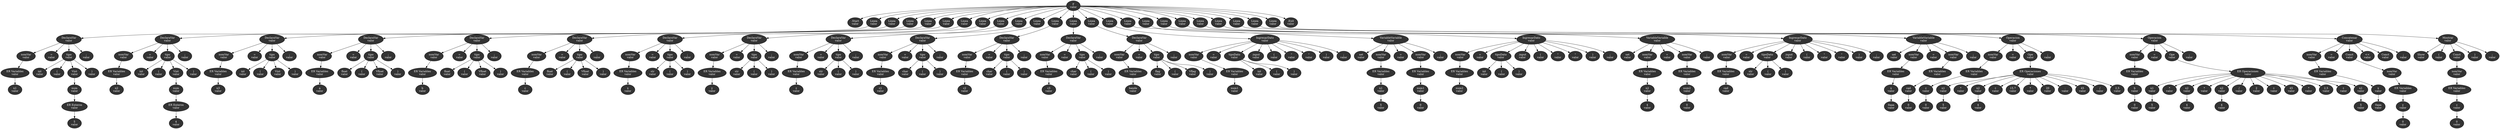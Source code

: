 // Arbol
digraph {
	1 [label="F
valor" fillcolor="#333333" fontcolor=white style=filled]
	11 [label=".Start
valor" fillcolor="#333333" fontcolor=white style=filled]
	1 -> 11
	12 [label="Linea
valor" fillcolor="#333333" fontcolor=white style=filled]
	1 -> 12
	13 [label="Linea
valor" fillcolor="#333333" fontcolor=white style=filled]
	1 -> 13
	14 [label="Linea
valor" fillcolor="#333333" fontcolor=white style=filled]
	1 -> 14
	15 [label="Linea
valor" fillcolor="#333333" fontcolor=white style=filled]
	1 -> 15
	16 [label="Linea
valor" fillcolor="#333333" fontcolor=white style=filled]
	1 -> 16
	17 [label="Linea
valor" fillcolor="#333333" fontcolor=white style=filled]
	1 -> 17
	18 [label="Linea
valor" fillcolor="#333333" fontcolor=white style=filled]
	1 -> 18
	19 [label="Linea
valor" fillcolor="#333333" fontcolor=white style=filled]
	1 -> 19
	"1a" [label="Linea
valor" fillcolor="#333333" fontcolor=white style=filled]
	1 -> "1a"
	"1b" [label="Linea
valor" fillcolor="#333333" fontcolor=white style=filled]
	1 -> "1b"
	"1c" [label="Linea
valor" fillcolor="#333333" fontcolor=white style=filled]
	1 -> "1c"
	"1d" [label="Linea
valor" fillcolor="#333333" fontcolor=white style=filled]
	1 -> "1d"
	"1e" [label="Linea
valor" fillcolor="#333333" fontcolor=white style=filled]
	1 -> "1e"
	"1f" [label="Linea
valor" fillcolor="#333333" fontcolor=white style=filled]
	1 -> "1f"
	"1g" [label="Linea
valor" fillcolor="#333333" fontcolor=white style=filled]
	1 -> "1g"
	"1h" [label="Linea
valor" fillcolor="#333333" fontcolor=white style=filled]
	1 -> "1h"
	"1i" [label="Linea
valor" fillcolor="#333333" fontcolor=white style=filled]
	1 -> "1i"
	"1j" [label="Linea
valor" fillcolor="#333333" fontcolor=white style=filled]
	1 -> "1j"
	"1k" [label="Linea
valor" fillcolor="#333333" fontcolor=white style=filled]
	1 -> "1k"
	"1l" [label="Linea
valor" fillcolor="#333333" fontcolor=white style=filled]
	1 -> "1l"
	"1m" [label="Linea
valor" fillcolor="#333333" fontcolor=white style=filled]
	1 -> "1m"
	"1n" [label="Linea
valor" fillcolor="#333333" fontcolor=white style=filled]
	1 -> "1n"
	"1o" [label="Linea
valor" fillcolor="#333333" fontcolor=white style=filled]
	1 -> "1o"
	"1p" [label=".Exit
valor" fillcolor="#333333" fontcolor=white style=filled]
	1 -> "1p"
	121 [label="DeclaraVar
valor" fillcolor="#333333" fontcolor=white style=filled]
	12 -> 121
	131 [label="DeclaraVar
valor" fillcolor="#333333" fontcolor=white style=filled]
	13 -> 131
	141 [label="DeclaraVar
valor" fillcolor="#333333" fontcolor=white style=filled]
	14 -> 141
	151 [label="DeclaraVar
valor" fillcolor="#333333" fontcolor=white style=filled]
	15 -> 151
	161 [label="DeclaraVar
valor" fillcolor="#333333" fontcolor=white style=filled]
	16 -> 161
	171 [label="DeclaraVar
valor" fillcolor="#333333" fontcolor=white style=filled]
	17 -> 171
	181 [label="DeclaraVar
valor" fillcolor="#333333" fontcolor=white style=filled]
	18 -> 181
	191 [label="DeclaraVar
valor" fillcolor="#333333" fontcolor=white style=filled]
	19 -> 191
	"1a1" [label="DeclaraVar
valor" fillcolor="#333333" fontcolor=white style=filled]
	"1a" -> "1a1"
	"1b1" [label="DeclaraVar
valor" fillcolor="#333333" fontcolor=white style=filled]
	"1b" -> "1b1"
	"1c1" [label="DeclaraVar
valor" fillcolor="#333333" fontcolor=white style=filled]
	"1c" -> "1c1"
	"1d1" [label="DeclaraVar
valor" fillcolor="#333333" fontcolor=white style=filled]
	"1d" -> "1d1"
	"1e1" [label="DeclaraVar
valor" fillcolor="#333333" fontcolor=white style=filled]
	"1e" -> "1e1"
	"1f1" [label="IngresarDato
valor" fillcolor="#333333" fontcolor=white style=filled]
	"1f" -> "1f1"
	"1g1" [label="VariableVariable
valor" fillcolor="#333333" fontcolor=white style=filled]
	"1g" -> "1g1"
	"1h1" [label="IngresarDato
valor" fillcolor="#333333" fontcolor=white style=filled]
	"1h" -> "1h1"
	"1i1" [label="VariableVariable
valor" fillcolor="#333333" fontcolor=white style=filled]
	"1i" -> "1i1"
	"1j1" [label="IngresarDato
valor" fillcolor="#333333" fontcolor=white style=filled]
	"1j" -> "1j1"
	"1k1" [label="VariableVariable
valor" fillcolor="#333333" fontcolor=white style=filled]
	"1k" -> "1k1"
	"1l1" [label="Operacion
valor" fillcolor="#333333" fontcolor=white style=filled]
	"1l" -> "1l1"
	"1m1" [label="Operacion
valor" fillcolor="#333333" fontcolor=white style=filled]
	"1m" -> "1m1"
	"1n1" [label="Concatenar
valor" fillcolor="#333333" fontcolor=white style=filled]
	"1n" -> "1n1"
	"1o1" [label="Mostrar
valor" fillcolor="#333333" fontcolor=white style=filled]
	"1o" -> "1o1"
	1211 [label="nomVar
valor" fillcolor="#333333" fontcolor=white style=filled]
	121 -> 1211
	1212 [label="=
valor" fillcolor="#333333" fontcolor=white style=filled]
	121 -> 1212
	1213 [label="tipo
valor" fillcolor="#333333" fontcolor=white style=filled]
	121 -> 1213
	1214 [label=";
valor" fillcolor="#333333" fontcolor=white style=filled]
	121 -> 1214
	1311 [label="nomVar
valor" fillcolor="#333333" fontcolor=white style=filled]
	131 -> 1311
	1312 [label="=
valor" fillcolor="#333333" fontcolor=white style=filled]
	131 -> 1312
	1313 [label="tipo
valor" fillcolor="#333333" fontcolor=white style=filled]
	131 -> 1313
	1314 [label=";
valor" fillcolor="#333333" fontcolor=white style=filled]
	131 -> 1314
	1411 [label="nomVar
valor" fillcolor="#333333" fontcolor=white style=filled]
	141 -> 1411
	1412 [label="=
valor" fillcolor="#333333" fontcolor=white style=filled]
	141 -> 1412
	1413 [label="tipo
valor" fillcolor="#333333" fontcolor=white style=filled]
	141 -> 1413
	1414 [label=";
valor" fillcolor="#333333" fontcolor=white style=filled]
	141 -> 1414
	1511 [label="nomVar
valor" fillcolor="#333333" fontcolor=white style=filled]
	151 -> 1511
	1512 [label="=
valor" fillcolor="#333333" fontcolor=white style=filled]
	151 -> 1512
	1513 [label="tipo
valor" fillcolor="#333333" fontcolor=white style=filled]
	151 -> 1513
	1514 [label=";
valor" fillcolor="#333333" fontcolor=white style=filled]
	151 -> 1514
	1611 [label="nomVar
valor" fillcolor="#333333" fontcolor=white style=filled]
	161 -> 1611
	1612 [label="=
valor" fillcolor="#333333" fontcolor=white style=filled]
	161 -> 1612
	1613 [label="tipo
valor" fillcolor="#333333" fontcolor=white style=filled]
	161 -> 1613
	1614 [label=";
valor" fillcolor="#333333" fontcolor=white style=filled]
	161 -> 1614
	1711 [label="nomVar
valor" fillcolor="#333333" fontcolor=white style=filled]
	171 -> 1711
	1712 [label="=
valor" fillcolor="#333333" fontcolor=white style=filled]
	171 -> 1712
	1713 [label="tipo
valor" fillcolor="#333333" fontcolor=white style=filled]
	171 -> 1713
	1714 [label=";
valor" fillcolor="#333333" fontcolor=white style=filled]
	171 -> 1714
	1811 [label="nomVar
valor" fillcolor="#333333" fontcolor=white style=filled]
	181 -> 1811
	1812 [label="=
valor" fillcolor="#333333" fontcolor=white style=filled]
	181 -> 1812
	1813 [label="tipo
valor" fillcolor="#333333" fontcolor=white style=filled]
	181 -> 1813
	1814 [label=";
valor" fillcolor="#333333" fontcolor=white style=filled]
	181 -> 1814
	1911 [label="nomVar
valor" fillcolor="#333333" fontcolor=white style=filled]
	191 -> 1911
	1912 [label="=
valor" fillcolor="#333333" fontcolor=white style=filled]
	191 -> 1912
	1913 [label="tipo
valor" fillcolor="#333333" fontcolor=white style=filled]
	191 -> 1913
	1914 [label=";
valor" fillcolor="#333333" fontcolor=white style=filled]
	191 -> 1914
	"1a11" [label="nomVar
valor" fillcolor="#333333" fontcolor=white style=filled]
	"1a1" -> "1a11"
	"1a12" [label="=
valor" fillcolor="#333333" fontcolor=white style=filled]
	"1a1" -> "1a12"
	"1a13" [label="tipo
valor" fillcolor="#333333" fontcolor=white style=filled]
	"1a1" -> "1a13"
	"1a14" [label=";
valor" fillcolor="#333333" fontcolor=white style=filled]
	"1a1" -> "1a14"
	"1b11" [label="nomVar
valor" fillcolor="#333333" fontcolor=white style=filled]
	"1b1" -> "1b11"
	"1b12" [label="=
valor" fillcolor="#333333" fontcolor=white style=filled]
	"1b1" -> "1b12"
	"1b13" [label="tipo
valor" fillcolor="#333333" fontcolor=white style=filled]
	"1b1" -> "1b13"
	"1b14" [label=";
valor" fillcolor="#333333" fontcolor=white style=filled]
	"1b1" -> "1b14"
	"1c11" [label="nomVar
valor" fillcolor="#333333" fontcolor=white style=filled]
	"1c1" -> "1c11"
	"1c12" [label="=
valor" fillcolor="#333333" fontcolor=white style=filled]
	"1c1" -> "1c12"
	"1c13" [label="tipo
valor" fillcolor="#333333" fontcolor=white style=filled]
	"1c1" -> "1c13"
	"1c14" [label=";
valor" fillcolor="#333333" fontcolor=white style=filled]
	"1c1" -> "1c14"
	"1d11" [label="nomVar
valor" fillcolor="#333333" fontcolor=white style=filled]
	"1d1" -> "1d11"
	"1d12" [label="=
valor" fillcolor="#333333" fontcolor=white style=filled]
	"1d1" -> "1d12"
	"1d13" [label="tipo
valor" fillcolor="#333333" fontcolor=white style=filled]
	"1d1" -> "1d13"
	"1d14" [label=";
valor" fillcolor="#333333" fontcolor=white style=filled]
	"1d1" -> "1d14"
	"1e11" [label="nomVar
valor" fillcolor="#333333" fontcolor=white style=filled]
	"1e1" -> "1e11"
	"1e12" [label="=
valor" fillcolor="#333333" fontcolor=white style=filled]
	"1e1" -> "1e12"
	"1e13" [label="tipo
valor" fillcolor="#333333" fontcolor=white style=filled]
	"1e1" -> "1e13"
	"1e14" [label=";
valor" fillcolor="#333333" fontcolor=white style=filled]
	"1e1" -> "1e14"
	"1f11" [label="nomVar
valor" fillcolor="#333333" fontcolor=white style=filled]
	"1f1" -> "1f11"
	"1f12" [label="=
valor" fillcolor="#333333" fontcolor=white style=filled]
	"1f1" -> "1f12"
	"1f13" [label="tipoDato
valor" fillcolor="#333333" fontcolor=white style=filled]
	"1f1" -> "1f13"
	"1f14" [label=".input
valor" fillcolor="#333333" fontcolor=white style=filled]
	"1f1" -> "1f14"
	"1f15" [label="(
valor" fillcolor="#333333" fontcolor=white style=filled]
	"1f1" -> "1f15"
	"1f16" [label="\"
valor" fillcolor="#333333" fontcolor=white style=filled]
	"1f1" -> "1f16"
	"1f17" [label="\"
valor" fillcolor="#333333" fontcolor=white style=filled]
	"1f1" -> "1f17"
	"1f18" [label=")
valor" fillcolor="#333333" fontcolor=white style=filled]
	"1f1" -> "1f18"
	"1f19" [label=";
valor" fillcolor="#333333" fontcolor=white style=filled]
	"1f1" -> "1f19"
	"1g11" [label="set
valor" fillcolor="#333333" fontcolor=white style=filled]
	"1g1" -> "1g11"
	"1g12" [label="nomVar
valor" fillcolor="#333333" fontcolor=white style=filled]
	"1g1" -> "1g12"
	"1g13" [label="=
valor" fillcolor="#333333" fontcolor=white style=filled]
	"1g1" -> "1g13"
	"1g14" [label="nomVar
valor" fillcolor="#333333" fontcolor=white style=filled]
	"1g1" -> "1g14"
	"1g15" [label=";
valor" fillcolor="#333333" fontcolor=white style=filled]
	"1g1" -> "1g15"
	"1h11" [label="nomVar
valor" fillcolor="#333333" fontcolor=white style=filled]
	"1h1" -> "1h11"
	"1h12" [label="=
valor" fillcolor="#333333" fontcolor=white style=filled]
	"1h1" -> "1h12"
	"1h13" [label="tipoDato
valor" fillcolor="#333333" fontcolor=white style=filled]
	"1h1" -> "1h13"
	"1h14" [label=".input
valor" fillcolor="#333333" fontcolor=white style=filled]
	"1h1" -> "1h14"
	"1h15" [label="(
valor" fillcolor="#333333" fontcolor=white style=filled]
	"1h1" -> "1h15"
	"1h16" [label="\"
valor" fillcolor="#333333" fontcolor=white style=filled]
	"1h1" -> "1h16"
	"1h17" [label="\"
valor" fillcolor="#333333" fontcolor=white style=filled]
	"1h1" -> "1h17"
	"1h18" [label=")
valor" fillcolor="#333333" fontcolor=white style=filled]
	"1h1" -> "1h18"
	"1h19" [label=";
valor" fillcolor="#333333" fontcolor=white style=filled]
	"1h1" -> "1h19"
	"1i11" [label="set
valor" fillcolor="#333333" fontcolor=white style=filled]
	"1i1" -> "1i11"
	"1i12" [label="nomVar
valor" fillcolor="#333333" fontcolor=white style=filled]
	"1i1" -> "1i12"
	"1i13" [label="=
valor" fillcolor="#333333" fontcolor=white style=filled]
	"1i1" -> "1i13"
	"1i14" [label="nomVar
valor" fillcolor="#333333" fontcolor=white style=filled]
	"1i1" -> "1i14"
	"1i15" [label=";
valor" fillcolor="#333333" fontcolor=white style=filled]
	"1i1" -> "1i15"
	"1j11" [label="nomVar
valor" fillcolor="#333333" fontcolor=white style=filled]
	"1j1" -> "1j11"
	"1j12" [label="=
valor" fillcolor="#333333" fontcolor=white style=filled]
	"1j1" -> "1j12"
	"1j13" [label="tipoDato
valor" fillcolor="#333333" fontcolor=white style=filled]
	"1j1" -> "1j13"
	"1j14" [label=".input
valor" fillcolor="#333333" fontcolor=white style=filled]
	"1j1" -> "1j14"
	"1j15" [label="(
valor" fillcolor="#333333" fontcolor=white style=filled]
	"1j1" -> "1j15"
	"1j16" [label="\"
valor" fillcolor="#333333" fontcolor=white style=filled]
	"1j1" -> "1j16"
	"1j17" [label="\"
valor" fillcolor="#333333" fontcolor=white style=filled]
	"1j1" -> "1j17"
	"1j18" [label=")
valor" fillcolor="#333333" fontcolor=white style=filled]
	"1j1" -> "1j18"
	"1j19" [label=";
valor" fillcolor="#333333" fontcolor=white style=filled]
	"1j1" -> "1j19"
	"1k11" [label="set
valor" fillcolor="#333333" fontcolor=white style=filled]
	"1k1" -> "1k11"
	"1k12" [label="nomVar
valor" fillcolor="#333333" fontcolor=white style=filled]
	"1k1" -> "1k12"
	"1k13" [label="=
valor" fillcolor="#333333" fontcolor=white style=filled]
	"1k1" -> "1k13"
	"1k14" [label="nomVar
valor" fillcolor="#333333" fontcolor=white style=filled]
	"1k1" -> "1k14"
	"1k15" [label=";
valor" fillcolor="#333333" fontcolor=white style=filled]
	"1k1" -> "1k15"
	"1l11" [label="nomVar
valor" fillcolor="#333333" fontcolor=white style=filled]
	"1l1" -> "1l11"
	"1l12" [label="=
valor" fillcolor="#333333" fontcolor=white style=filled]
	"1l1" -> "1l12"
	"1l13" [label="Ope
valor" fillcolor="#333333" fontcolor=white style=filled]
	"1l1" -> "1l13"
	"1l14" [label=";
valor" fillcolor="#333333" fontcolor=white style=filled]
	"1l1" -> "1l14"
	"1m11" [label="nomVar
valor" fillcolor="#333333" fontcolor=white style=filled]
	"1m1" -> "1m11"
	"1m12" [label="=
valor" fillcolor="#333333" fontcolor=white style=filled]
	"1m1" -> "1m12"
	"1m13" [label="Ope
valor" fillcolor="#333333" fontcolor=white style=filled]
	"1m1" -> "1m13"
	"1m14" [label=";
valor" fillcolor="#333333" fontcolor=white style=filled]
	"1m1" -> "1m14"
	"1n11" [label="nomVar
valor" fillcolor="#333333" fontcolor=white style=filled]
	"1n1" -> "1n11"
	"1n12" [label="=
valor" fillcolor="#333333" fontcolor=white style=filled]
	"1n1" -> "1n12"
	"1n13" [label="Conct
valor" fillcolor="#333333" fontcolor=white style=filled]
	"1n1" -> "1n13"
	"1n14" [label="<<
valor" fillcolor="#333333" fontcolor=white style=filled]
	"1n1" -> "1n14"
	"1n15" [label="Conct
valor" fillcolor="#333333" fontcolor=white style=filled]
	"1n1" -> "1n15"
	"1n16" [label=";
valor" fillcolor="#333333" fontcolor=white style=filled]
	"1n1" -> "1n16"
	"1o11" [label="Show
valor" fillcolor="#333333" fontcolor=white style=filled]
	"1o1" -> "1o11"
	"1o12" [label="(
valor" fillcolor="#333333" fontcolor=white style=filled]
	"1o1" -> "1o12"
	"1o13" [label="Conct
valor" fillcolor="#333333" fontcolor=white style=filled]
	"1o1" -> "1o13"
	"1o14" [label=")
valor" fillcolor="#333333" fontcolor=white style=filled]
	"1o1" -> "1o14"
	"1o15" [label=";
valor" fillcolor="#333333" fontcolor=white style=filled]
	"1o1" -> "1o15"
	12111 [label="ER Variables
valor" fillcolor="#333333" fontcolor=white style=filled]
	1211 -> 12111
	12131 [label="int
valor" fillcolor="#333333" fontcolor=white style=filled]
	1213 -> 12131
	12132 [label="(
valor" fillcolor="#333333" fontcolor=white style=filled]
	1213 -> 12132
	12133 [label="Vint
valor" fillcolor="#333333" fontcolor=white style=filled]
	1213 -> 12133
	12134 [label=")
valor" fillcolor="#333333" fontcolor=white style=filled]
	1213 -> 12134
	13111 [label="ER Variables
valor" fillcolor="#333333" fontcolor=white style=filled]
	1311 -> 13111
	13131 [label="int
valor" fillcolor="#333333" fontcolor=white style=filled]
	1313 -> 13131
	13132 [label="(
valor" fillcolor="#333333" fontcolor=white style=filled]
	1313 -> 13132
	13133 [label="Vint
valor" fillcolor="#333333" fontcolor=white style=filled]
	1313 -> 13133
	13134 [label=")
valor" fillcolor="#333333" fontcolor=white style=filled]
	1313 -> 13134
	14111 [label="ER Variables
valor" fillcolor="#333333" fontcolor=white style=filled]
	1411 -> 14111
	14131 [label="int
valor" fillcolor="#333333" fontcolor=white style=filled]
	1413 -> 14131
	14132 [label="(
valor" fillcolor="#333333" fontcolor=white style=filled]
	1413 -> 14132
	14133 [label="Vint
valor" fillcolor="#333333" fontcolor=white style=filled]
	1413 -> 14133
	14134 [label=")
valor" fillcolor="#333333" fontcolor=white style=filled]
	1413 -> 14134
	15111 [label="ER Variables
valor" fillcolor="#333333" fontcolor=white style=filled]
	1511 -> 15111
	15131 [label="float
valor" fillcolor="#333333" fontcolor=white style=filled]
	1513 -> 15131
	15132 [label="(
valor" fillcolor="#333333" fontcolor=white style=filled]
	1513 -> 15132
	15133 [label="Vfloat
valor" fillcolor="#333333" fontcolor=white style=filled]
	1513 -> 15133
	15134 [label=")
valor" fillcolor="#333333" fontcolor=white style=filled]
	1513 -> 15134
	16111 [label="ER Variables
valor" fillcolor="#333333" fontcolor=white style=filled]
	1611 -> 16111
	16131 [label="float
valor" fillcolor="#333333" fontcolor=white style=filled]
	1613 -> 16131
	16132 [label="(
valor" fillcolor="#333333" fontcolor=white style=filled]
	1613 -> 16132
	16133 [label="Vfloat
valor" fillcolor="#333333" fontcolor=white style=filled]
	1613 -> 16133
	16134 [label=")
valor" fillcolor="#333333" fontcolor=white style=filled]
	1613 -> 16134
	17111 [label="ER Variables
valor" fillcolor="#333333" fontcolor=white style=filled]
	1711 -> 17111
	17131 [label="float
valor" fillcolor="#333333" fontcolor=white style=filled]
	1713 -> 17131
	17132 [label="(
valor" fillcolor="#333333" fontcolor=white style=filled]
	1713 -> 17132
	17133 [label="Vfloat
valor" fillcolor="#333333" fontcolor=white style=filled]
	1713 -> 17133
	17134 [label=")
valor" fillcolor="#333333" fontcolor=white style=filled]
	1713 -> 17134
	18111 [label="ER Variables
valor" fillcolor="#333333" fontcolor=white style=filled]
	1811 -> 18111
	18131 [label="str
valor" fillcolor="#333333" fontcolor=white style=filled]
	1813 -> 18131
	18132 [label="(
valor" fillcolor="#333333" fontcolor=white style=filled]
	1813 -> 18132
	18133 [label=")
valor" fillcolor="#333333" fontcolor=white style=filled]
	1813 -> 18133
	19111 [label="ER Variables
valor" fillcolor="#333333" fontcolor=white style=filled]
	1911 -> 19111
	19131 [label="str
valor" fillcolor="#333333" fontcolor=white style=filled]
	1913 -> 19131
	19132 [label="(
valor" fillcolor="#333333" fontcolor=white style=filled]
	1913 -> 19132
	19133 [label=")
valor" fillcolor="#333333" fontcolor=white style=filled]
	1913 -> 19133
	"1a111" [label="ER Variables
valor" fillcolor="#333333" fontcolor=white style=filled]
	"1a11" -> "1a111"
	"1a131" [label="str
valor" fillcolor="#333333" fontcolor=white style=filled]
	"1a13" -> "1a131"
	"1a132" [label="(
valor" fillcolor="#333333" fontcolor=white style=filled]
	"1a13" -> "1a132"
	"1a133" [label=")
valor" fillcolor="#333333" fontcolor=white style=filled]
	"1a13" -> "1a133"
	"1b111" [label="ER Variables
valor" fillcolor="#333333" fontcolor=white style=filled]
	"1b11" -> "1b111"
	"1b131" [label="char
valor" fillcolor="#333333" fontcolor=white style=filled]
	"1b13" -> "1b131"
	"1b132" [label="(
valor" fillcolor="#333333" fontcolor=white style=filled]
	"1b13" -> "1b132"
	"1b133" [label=")
valor" fillcolor="#333333" fontcolor=white style=filled]
	"1b13" -> "1b133"
	"1c111" [label="ER Variables
valor" fillcolor="#333333" fontcolor=white style=filled]
	"1c11" -> "1c111"
	"1c131" [label="char
valor" fillcolor="#333333" fontcolor=white style=filled]
	"1c13" -> "1c131"
	"1c132" [label="(
valor" fillcolor="#333333" fontcolor=white style=filled]
	"1c13" -> "1c132"
	"1c133" [label=")
valor" fillcolor="#333333" fontcolor=white style=filled]
	"1c13" -> "1c133"
	"1d111" [label="ER Variables
valor" fillcolor="#333333" fontcolor=white style=filled]
	"1d11" -> "1d111"
	"1d131" [label="char
valor" fillcolor="#333333" fontcolor=white style=filled]
	"1d13" -> "1d131"
	"1d132" [label="(
valor" fillcolor="#333333" fontcolor=white style=filled]
	"1d13" -> "1d132"
	"1d133" [label=")
valor" fillcolor="#333333" fontcolor=white style=filled]
	"1d13" -> "1d133"
	"1e111" [label="ER Variables
valor" fillcolor="#333333" fontcolor=white style=filled]
	"1e11" -> "1e111"
	"1e131" [label="flag
valor" fillcolor="#333333" fontcolor=white style=filled]
	"1e13" -> "1e131"
	"1e132" [label="(
valor" fillcolor="#333333" fontcolor=white style=filled]
	"1e13" -> "1e132"
	"1e133" [label="Vflag
valor" fillcolor="#333333" fontcolor=white style=filled]
	"1e13" -> "1e133"
	"1e134" [label=")
valor" fillcolor="#333333" fontcolor=white style=filled]
	"1e13" -> "1e134"
	"1f111" [label="ER Variables
valor" fillcolor="#333333" fontcolor=white style=filled]
	"1f11" -> "1f111"
	"1f131" [label="int
valor" fillcolor="#333333" fontcolor=white style=filled]
	"1f13" -> "1f131"
	"1f132" [label="(
valor" fillcolor="#333333" fontcolor=white style=filled]
	"1f13" -> "1f132"
	"1f133" [label=")
valor" fillcolor="#333333" fontcolor=white style=filled]
	"1f13" -> "1f133"
	"1g121" [label="ER Variables
valor" fillcolor="#333333" fontcolor=white style=filled]
	"1g12" -> "1g121"
	"1g141" [label="ER Variables
valor" fillcolor="#333333" fontcolor=white style=filled]
	"1g14" -> "1g141"
	"1h111" [label="ER Variables
valor" fillcolor="#333333" fontcolor=white style=filled]
	"1h11" -> "1h111"
	"1h131" [label="int
valor" fillcolor="#333333" fontcolor=white style=filled]
	"1h13" -> "1h131"
	"1h132" [label="(
valor" fillcolor="#333333" fontcolor=white style=filled]
	"1h13" -> "1h132"
	"1h133" [label=")
valor" fillcolor="#333333" fontcolor=white style=filled]
	"1h13" -> "1h133"
	"1i121" [label="ER Variables
valor" fillcolor="#333333" fontcolor=white style=filled]
	"1i12" -> "1i121"
	"1i141" [label="ER Variables
valor" fillcolor="#333333" fontcolor=white style=filled]
	"1i14" -> "1i141"
	"1j111" [label="ER Variables
valor" fillcolor="#333333" fontcolor=white style=filled]
	"1j11" -> "1j111"
	"1j131" [label="str
valor" fillcolor="#333333" fontcolor=white style=filled]
	"1j13" -> "1j131"
	"1j132" [label="(
valor" fillcolor="#333333" fontcolor=white style=filled]
	"1j13" -> "1j132"
	"1j133" [label=")
valor" fillcolor="#333333" fontcolor=white style=filled]
	"1j13" -> "1j133"
	"1k121" [label="ER Variables
valor" fillcolor="#333333" fontcolor=white style=filled]
	"1k12" -> "1k121"
	"1k141" [label="ER Variables
valor" fillcolor="#333333" fontcolor=white style=filled]
	"1k14" -> "1k141"
	"1l111" [label="ER Variables
valor" fillcolor="#333333" fontcolor=white style=filled]
	"1l11" -> "1l111"
	"1l131" [label="ER Operaciones
valor" fillcolor="#333333" fontcolor=white style=filled]
	"1l13" -> "1l131"
	"1m111" [label="ER Variables
valor" fillcolor="#333333" fontcolor=white style=filled]
	"1m11" -> "1m111"
	"1m131" [label="ER Operaciones
valor" fillcolor="#333333" fontcolor=white style=filled]
	"1m13" -> "1m131"
	"1n111" [label="ER Variables
valor" fillcolor="#333333" fontcolor=white style=filled]
	"1n11" -> "1n111"
	"1n131" [label="nomVar
valor" fillcolor="#333333" fontcolor=white style=filled]
	"1n13" -> "1n131"
	"1o131" [label="nomVar
valor" fillcolor="#333333" fontcolor=white style=filled]
	"1o13" -> "1o131"
	121111 [label="n1
valor" fillcolor="#333333" fontcolor=white style=filled]
	12111 -> 121111
	121331 [label="num
valor" fillcolor="#333333" fontcolor=white style=filled]
	12133 -> 121331
	131111 [label="n2
valor" fillcolor="#333333" fontcolor=white style=filled]
	13111 -> 131111
	131331 [label="num
valor" fillcolor="#333333" fontcolor=white style=filled]
	13133 -> 131331
	141111 [label="n3
valor" fillcolor="#333333" fontcolor=white style=filled]
	14111 -> 141111
	151111 [label="a
valor" fillcolor="#333333" fontcolor=white style=filled]
	15111 -> 151111
	161111 [label="b
valor" fillcolor="#333333" fontcolor=white style=filled]
	16111 -> 161111
	171111 [label="c
valor" fillcolor="#333333" fontcolor=white style=filled]
	17111 -> 171111
	181111 [label="x
valor" fillcolor="#333333" fontcolor=white style=filled]
	18111 -> 181111
	191111 [label="y
valor" fillcolor="#333333" fontcolor=white style=filled]
	19111 -> 191111
	"1a1111" [label="z
valor" fillcolor="#333333" fontcolor=white style=filled]
	"1a111" -> "1a1111"
	"1b1111" [label="c1
valor" fillcolor="#333333" fontcolor=white style=filled]
	"1b111" -> "1b1111"
	"1c1111" [label="c2
valor" fillcolor="#333333" fontcolor=white style=filled]
	"1c111" -> "1c1111"
	"1d1111" [label="c3
valor" fillcolor="#333333" fontcolor=white style=filled]
	"1d111" -> "1d1111"
	"1e1111" [label="bande
valor" fillcolor="#333333" fontcolor=white style=filled]
	"1e111" -> "1e1111"
	"1f1111" [label="num1
valor" fillcolor="#333333" fontcolor=white style=filled]
	"1f111" -> "1f1111"
	"1g1211" [label="n1
valor" fillcolor="#333333" fontcolor=white style=filled]
	"1g121" -> "1g1211"
	"1g1411" [label="num1
valor" fillcolor="#333333" fontcolor=white style=filled]
	"1g141" -> "1g1411"
	"1h1111" [label="num2
valor" fillcolor="#333333" fontcolor=white style=filled]
	"1h111" -> "1h1111"
	"1i1211" [label="n2
valor" fillcolor="#333333" fontcolor=white style=filled]
	"1i121" -> "1i1211"
	"1i1411" [label="num2
valor" fillcolor="#333333" fontcolor=white style=filled]
	"1i141" -> "1i1411"
	"1j1111" [label="cad
valor" fillcolor="#333333" fontcolor=white style=filled]
	"1j111" -> "1j1111"
	"1k1211" [label="x
valor" fillcolor="#333333" fontcolor=white style=filled]
	"1k121" -> "1k1211"
	"1k1411" [label="cad
valor" fillcolor="#333333" fontcolor=white style=filled]
	"1k141" -> "1k1411"
	"1l1111" [label="c
valor" fillcolor="#333333" fontcolor=white style=filled]
	"1l111" -> "1l1111"
	"1l1311" [label="n1
valor" fillcolor="#333333" fontcolor=white style=filled]
	"1l131" -> "1l1311"
	"1l1312" [label="*
valor" fillcolor="#333333" fontcolor=white style=filled]
	"1l131" -> "1l1312"
	"1l1313" [label="n2
valor" fillcolor="#333333" fontcolor=white style=filled]
	"1l131" -> "1l1313"
	"1l1314" [label="+
valor" fillcolor="#333333" fontcolor=white style=filled]
	"1l131" -> "1l1314"
	"1l1315" [label="15.7
valor" fillcolor="#333333" fontcolor=white style=filled]
	"1l131" -> "1l1315"
	"1l1316" [label="*
valor" fillcolor="#333333" fontcolor=white style=filled]
	"1l131" -> "1l1316"
	"1l1317" [label="20
valor" fillcolor="#333333" fontcolor=white style=filled]
	"1l131" -> "1l1317"
	"1l1318" [label="-
valor" fillcolor="#333333" fontcolor=white style=filled]
	"1l131" -> "1l1318"
	"1l1319" [label="45
valor" fillcolor="#333333" fontcolor=white style=filled]
	"1l131" -> "1l1319"
	"1l131a" [label="/
valor" fillcolor="#333333" fontcolor=white style=filled]
	"1l131" -> "1l131a"
	"1l131b" [label="2.5
valor" fillcolor="#333333" fontcolor=white style=filled]
	"1l131" -> "1l131b"
	"1m1111" [label="b
valor" fillcolor="#333333" fontcolor=white style=filled]
	"1m111" -> "1m1111"
	"1m1311" [label="n1
valor" fillcolor="#333333" fontcolor=white style=filled]
	"1m131" -> "1m1311"
	"1m1312" [label="*
valor" fillcolor="#333333" fontcolor=white style=filled]
	"1m131" -> "1m1312"
	"1m1313" [label="n2
valor" fillcolor="#333333" fontcolor=white style=filled]
	"1m131" -> "1m1313"
	"1m1314" [label="*
valor" fillcolor="#333333" fontcolor=white style=filled]
	"1m131" -> "1m1314"
	"1m1315" [label="n2
valor" fillcolor="#333333" fontcolor=white style=filled]
	"1m131" -> "1m1315"
	"1m1316" [label="/
valor" fillcolor="#333333" fontcolor=white style=filled]
	"1m131" -> "1m1316"
	"1m1317" [label="2
valor" fillcolor="#333333" fontcolor=white style=filled]
	"1m131" -> "1m1317"
	"1m1318" [label="+
valor" fillcolor="#333333" fontcolor=white style=filled]
	"1m131" -> "1m1318"
	"1m1319" [label="45
valor" fillcolor="#333333" fontcolor=white style=filled]
	"1m131" -> "1m1319"
	"1m131a" [label="*
valor" fillcolor="#333333" fontcolor=white style=filled]
	"1m131" -> "1m131a"
	"1m131b" [label="2.5
valor" fillcolor="#333333" fontcolor=white style=filled]
	"1m131" -> "1m131b"
	"1m131c" [label="+
valor" fillcolor="#333333" fontcolor=white style=filled]
	"1m131" -> "1m131c"
	"1m131d" [label="n1
valor" fillcolor="#333333" fontcolor=white style=filled]
	"1m131" -> "1m131d"
	"1n1111" [label="x
valor" fillcolor="#333333" fontcolor=white style=filled]
	"1n111" -> "1n1111"
	"1n1311" [label="ER Variables
valor" fillcolor="#333333" fontcolor=white style=filled]
	"1n131" -> "1n1311"
	"1o1311" [label="ER Variables
valor" fillcolor="#333333" fontcolor=white style=filled]
	"1o131" -> "1o1311"
	1213311 [label="ER Enteros
valor" fillcolor="#333333" fontcolor=white style=filled]
	121331 -> 1213311
	1313311 [label="ER Enteros
valor" fillcolor="#333333" fontcolor=white style=filled]
	131331 -> 1313311
	"1n13111" [label="y
valor" fillcolor="#333333" fontcolor=white style=filled]
	"1n1311" -> "1n13111"
	"1o13111" [label="c
valor" fillcolor="#333333" fontcolor=white style=filled]
	"1o1311" -> "1o13111"
	"1g12111" [label="5
valor" fillcolor="#333333" fontcolor=white style=filled]
	"1g1211" -> "1g12111"
	"1g14111" [label="0
valor" fillcolor="#333333" fontcolor=white style=filled]
	"1g1411" -> "1g14111"
	"1i12111" [label="4
valor" fillcolor="#333333" fontcolor=white style=filled]
	"1i1211" -> "1i12111"
	"1i14111" [label="0
valor" fillcolor="#333333" fontcolor=white style=filled]
	"1i1411" -> "1i14111"
	"1k12111" [label="0aaa
valor" fillcolor="#333333" fontcolor=white style=filled]
	"1k1211" -> "1k12111"
	"1k14111" [label="0
valor" fillcolor="#333333" fontcolor=white style=filled]
	"1k1411" -> "1k14111"
	"1l11111" [label="0
valor" fillcolor="#333333" fontcolor=white style=filled]
	"1l1111" -> "1l11111"
	"1l13111" [label="5
valor" fillcolor="#333333" fontcolor=white style=filled]
	"1l1311" -> "1l13111"
	"1l13131" [label="4
valor" fillcolor="#333333" fontcolor=white style=filled]
	"1l1313" -> "1l13131"
	"1m11111" [label="0
valor" fillcolor="#333333" fontcolor=white style=filled]
	"1m1111" -> "1m11111"
	"1m13111" [label="5
valor" fillcolor="#333333" fontcolor=white style=filled]
	"1m1311" -> "1m13111"
	"1m13131" [label="4
valor" fillcolor="#333333" fontcolor=white style=filled]
	"1m1313" -> "1m13131"
	"1m13151" [label="4
valor" fillcolor="#333333" fontcolor=white style=filled]
	"1m1315" -> "1m13151"
	"1m131d1" [label="5
valor" fillcolor="#333333" fontcolor=white style=filled]
	"1m131d" -> "1m131d1"
	"1n11111" [label="0aaa
valor" fillcolor="#333333" fontcolor=white style=filled]
	"1n1111" -> "1n11111"
	12133111 [label="5
valor" fillcolor="#333333" fontcolor=white style=filled]
	1213311 -> 12133111
	13133111 [label="4
valor" fillcolor="#333333" fontcolor=white style=filled]
	1313311 -> 13133111
	"1n131111" [label="0
valor" fillcolor="#333333" fontcolor=white style=filled]
	"1n13111" -> "1n131111"
	"1o131111" [label="0
valor" fillcolor="#333333" fontcolor=white style=filled]
	"1o13111" -> "1o131111"
}
